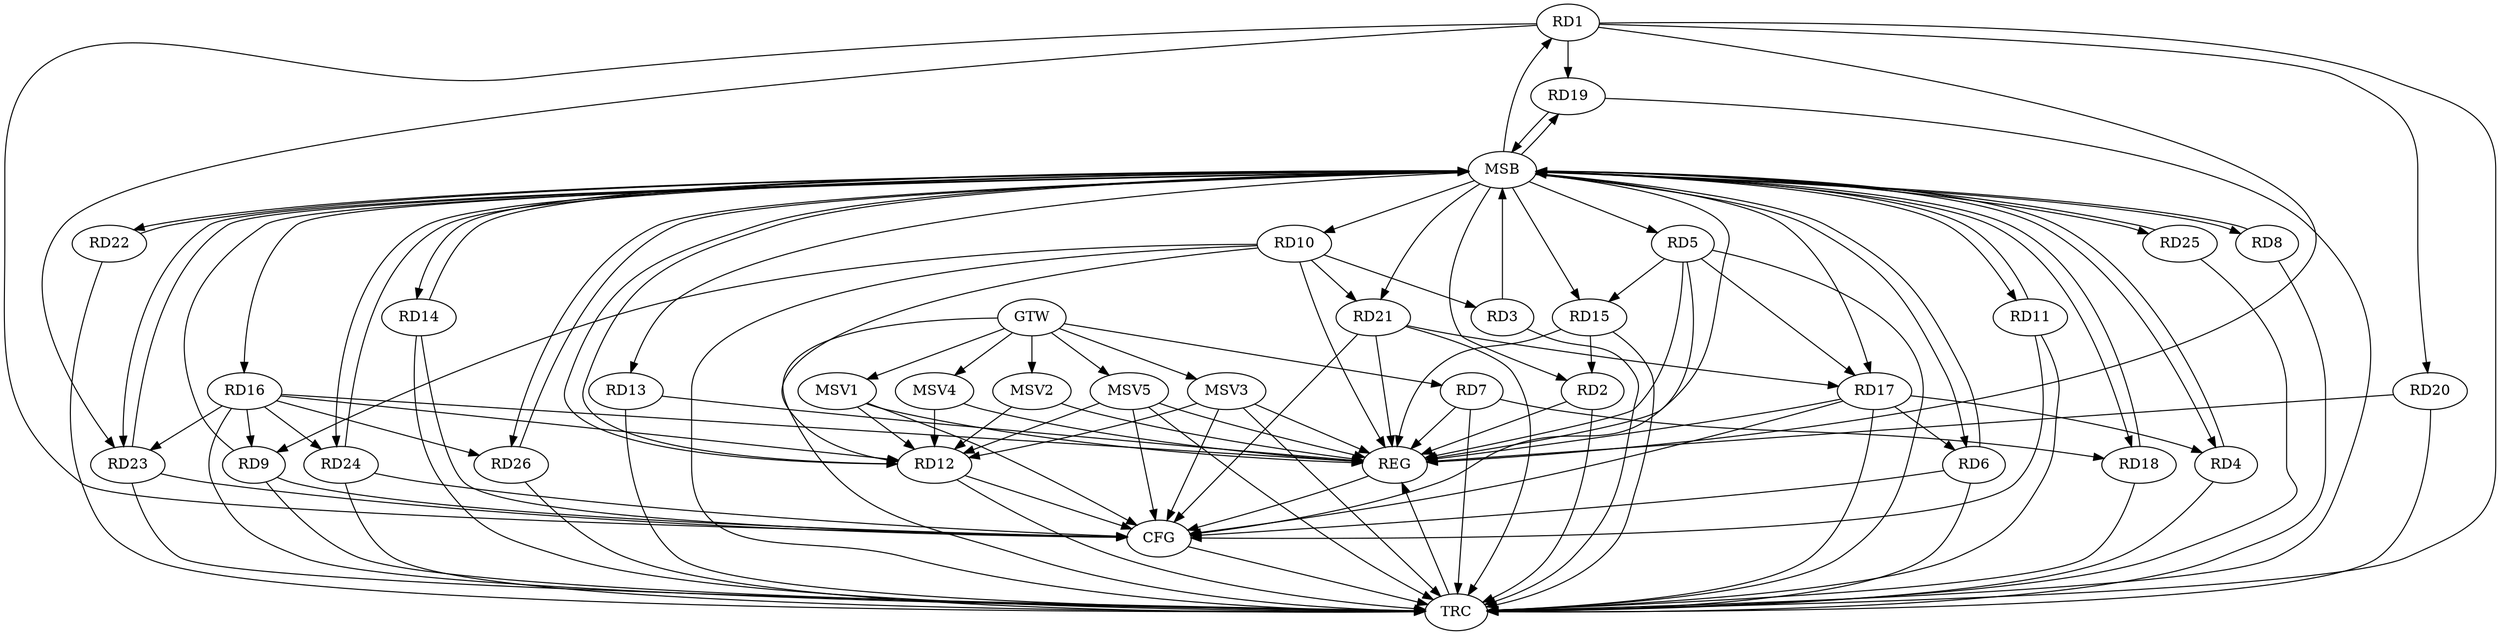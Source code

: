 strict digraph G {
  RD1 [ label="RD1" ];
  RD2 [ label="RD2" ];
  RD3 [ label="RD3" ];
  RD4 [ label="RD4" ];
  RD5 [ label="RD5" ];
  RD6 [ label="RD6" ];
  RD7 [ label="RD7" ];
  RD8 [ label="RD8" ];
  RD9 [ label="RD9" ];
  RD10 [ label="RD10" ];
  RD11 [ label="RD11" ];
  RD12 [ label="RD12" ];
  RD13 [ label="RD13" ];
  RD14 [ label="RD14" ];
  RD15 [ label="RD15" ];
  RD16 [ label="RD16" ];
  RD17 [ label="RD17" ];
  RD18 [ label="RD18" ];
  RD19 [ label="RD19" ];
  RD20 [ label="RD20" ];
  RD21 [ label="RD21" ];
  RD22 [ label="RD22" ];
  RD23 [ label="RD23" ];
  RD24 [ label="RD24" ];
  RD25 [ label="RD25" ];
  RD26 [ label="RD26" ];
  GTW [ label="GTW" ];
  REG [ label="REG" ];
  MSB [ label="MSB" ];
  CFG [ label="CFG" ];
  TRC [ label="TRC" ];
  MSV1 [ label="MSV1" ];
  MSV2 [ label="MSV2" ];
  MSV3 [ label="MSV3" ];
  MSV4 [ label="MSV4" ];
  MSV5 [ label="MSV5" ];
  RD1 -> RD19;
  RD1 -> RD20;
  RD1 -> RD23;
  RD15 -> RD2;
  RD10 -> RD3;
  RD17 -> RD4;
  RD5 -> RD15;
  RD5 -> RD17;
  RD17 -> RD6;
  RD7 -> RD18;
  RD10 -> RD9;
  RD16 -> RD9;
  RD10 -> RD12;
  RD10 -> RD21;
  RD16 -> RD12;
  RD16 -> RD23;
  RD16 -> RD24;
  RD16 -> RD26;
  RD21 -> RD17;
  GTW -> RD7;
  RD1 -> REG;
  RD2 -> REG;
  RD5 -> REG;
  RD7 -> REG;
  RD10 -> REG;
  RD13 -> REG;
  RD15 -> REG;
  RD16 -> REG;
  RD17 -> REG;
  RD20 -> REG;
  RD21 -> REG;
  RD3 -> MSB;
  MSB -> RD12;
  MSB -> RD14;
  MSB -> RD19;
  MSB -> RD23;
  MSB -> REG;
  RD4 -> MSB;
  MSB -> RD17;
  MSB -> RD25;
  RD6 -> MSB;
  MSB -> RD8;
  MSB -> RD21;
  MSB -> RD24;
  RD8 -> MSB;
  MSB -> RD10;
  RD9 -> MSB;
  RD11 -> MSB;
  MSB -> RD4;
  MSB -> RD15;
  RD12 -> MSB;
  MSB -> RD2;
  RD14 -> MSB;
  MSB -> RD11;
  MSB -> RD16;
  MSB -> RD18;
  RD18 -> MSB;
  RD19 -> MSB;
  RD22 -> MSB;
  RD23 -> MSB;
  MSB -> RD1;
  MSB -> RD13;
  MSB -> RD22;
  RD24 -> MSB;
  RD25 -> MSB;
  MSB -> RD6;
  MSB -> RD26;
  RD26 -> MSB;
  MSB -> RD5;
  RD23 -> CFG;
  RD21 -> CFG;
  RD11 -> CFG;
  RD12 -> CFG;
  RD5 -> CFG;
  RD6 -> CFG;
  RD1 -> CFG;
  RD9 -> CFG;
  RD14 -> CFG;
  RD24 -> CFG;
  RD17 -> CFG;
  REG -> CFG;
  RD1 -> TRC;
  RD2 -> TRC;
  RD3 -> TRC;
  RD4 -> TRC;
  RD5 -> TRC;
  RD6 -> TRC;
  RD7 -> TRC;
  RD8 -> TRC;
  RD9 -> TRC;
  RD10 -> TRC;
  RD11 -> TRC;
  RD12 -> TRC;
  RD13 -> TRC;
  RD14 -> TRC;
  RD15 -> TRC;
  RD16 -> TRC;
  RD17 -> TRC;
  RD18 -> TRC;
  RD19 -> TRC;
  RD20 -> TRC;
  RD21 -> TRC;
  RD22 -> TRC;
  RD23 -> TRC;
  RD24 -> TRC;
  RD25 -> TRC;
  RD26 -> TRC;
  GTW -> TRC;
  CFG -> TRC;
  TRC -> REG;
  MSV1 -> RD12;
  GTW -> MSV1;
  MSV1 -> REG;
  MSV1 -> CFG;
  MSV2 -> RD12;
  GTW -> MSV2;
  MSV2 -> REG;
  MSV3 -> RD12;
  MSV4 -> RD12;
  GTW -> MSV3;
  MSV3 -> REG;
  MSV3 -> TRC;
  MSV3 -> CFG;
  GTW -> MSV4;
  MSV4 -> REG;
  MSV5 -> RD12;
  GTW -> MSV5;
  MSV5 -> REG;
  MSV5 -> TRC;
  MSV5 -> CFG;
}
